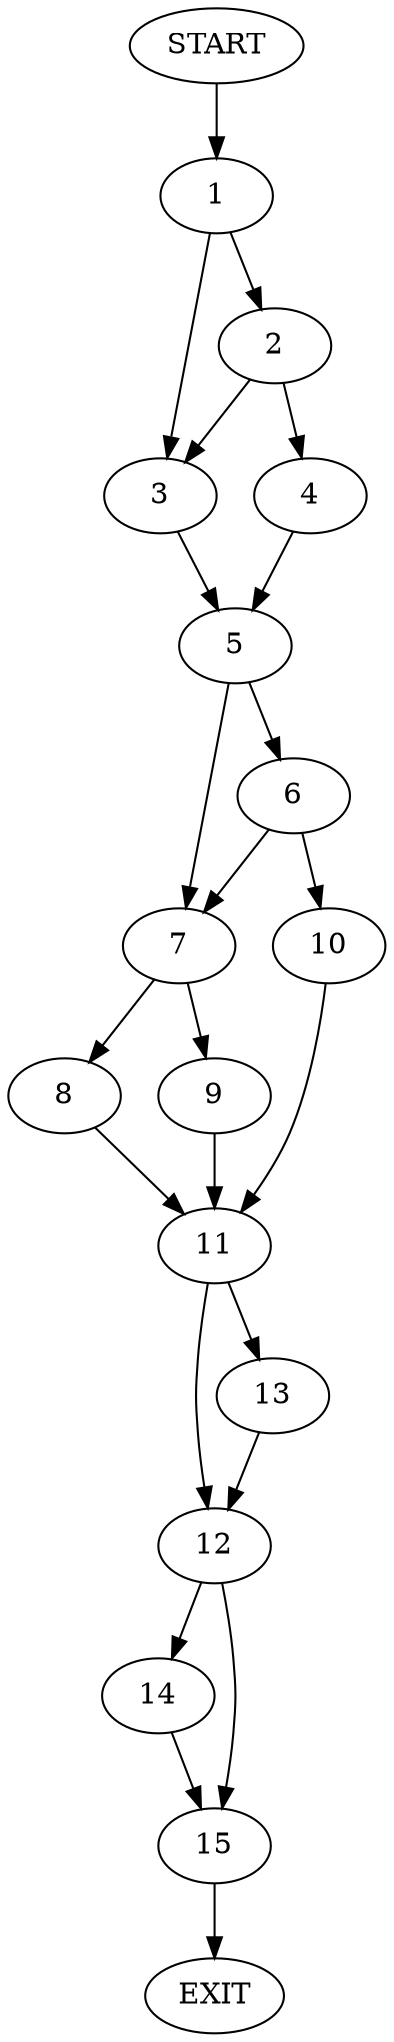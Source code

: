 digraph {
0 [label="START"]
16 [label="EXIT"]
0 -> 1
1 -> 2
1 -> 3
2 -> 4
2 -> 3
3 -> 5
4 -> 5
5 -> 6
5 -> 7
7 -> 8
7 -> 9
6 -> 10
6 -> 7
10 -> 11
11 -> 12
11 -> 13
9 -> 11
8 -> 11
13 -> 12
12 -> 14
12 -> 15
14 -> 15
15 -> 16
}
